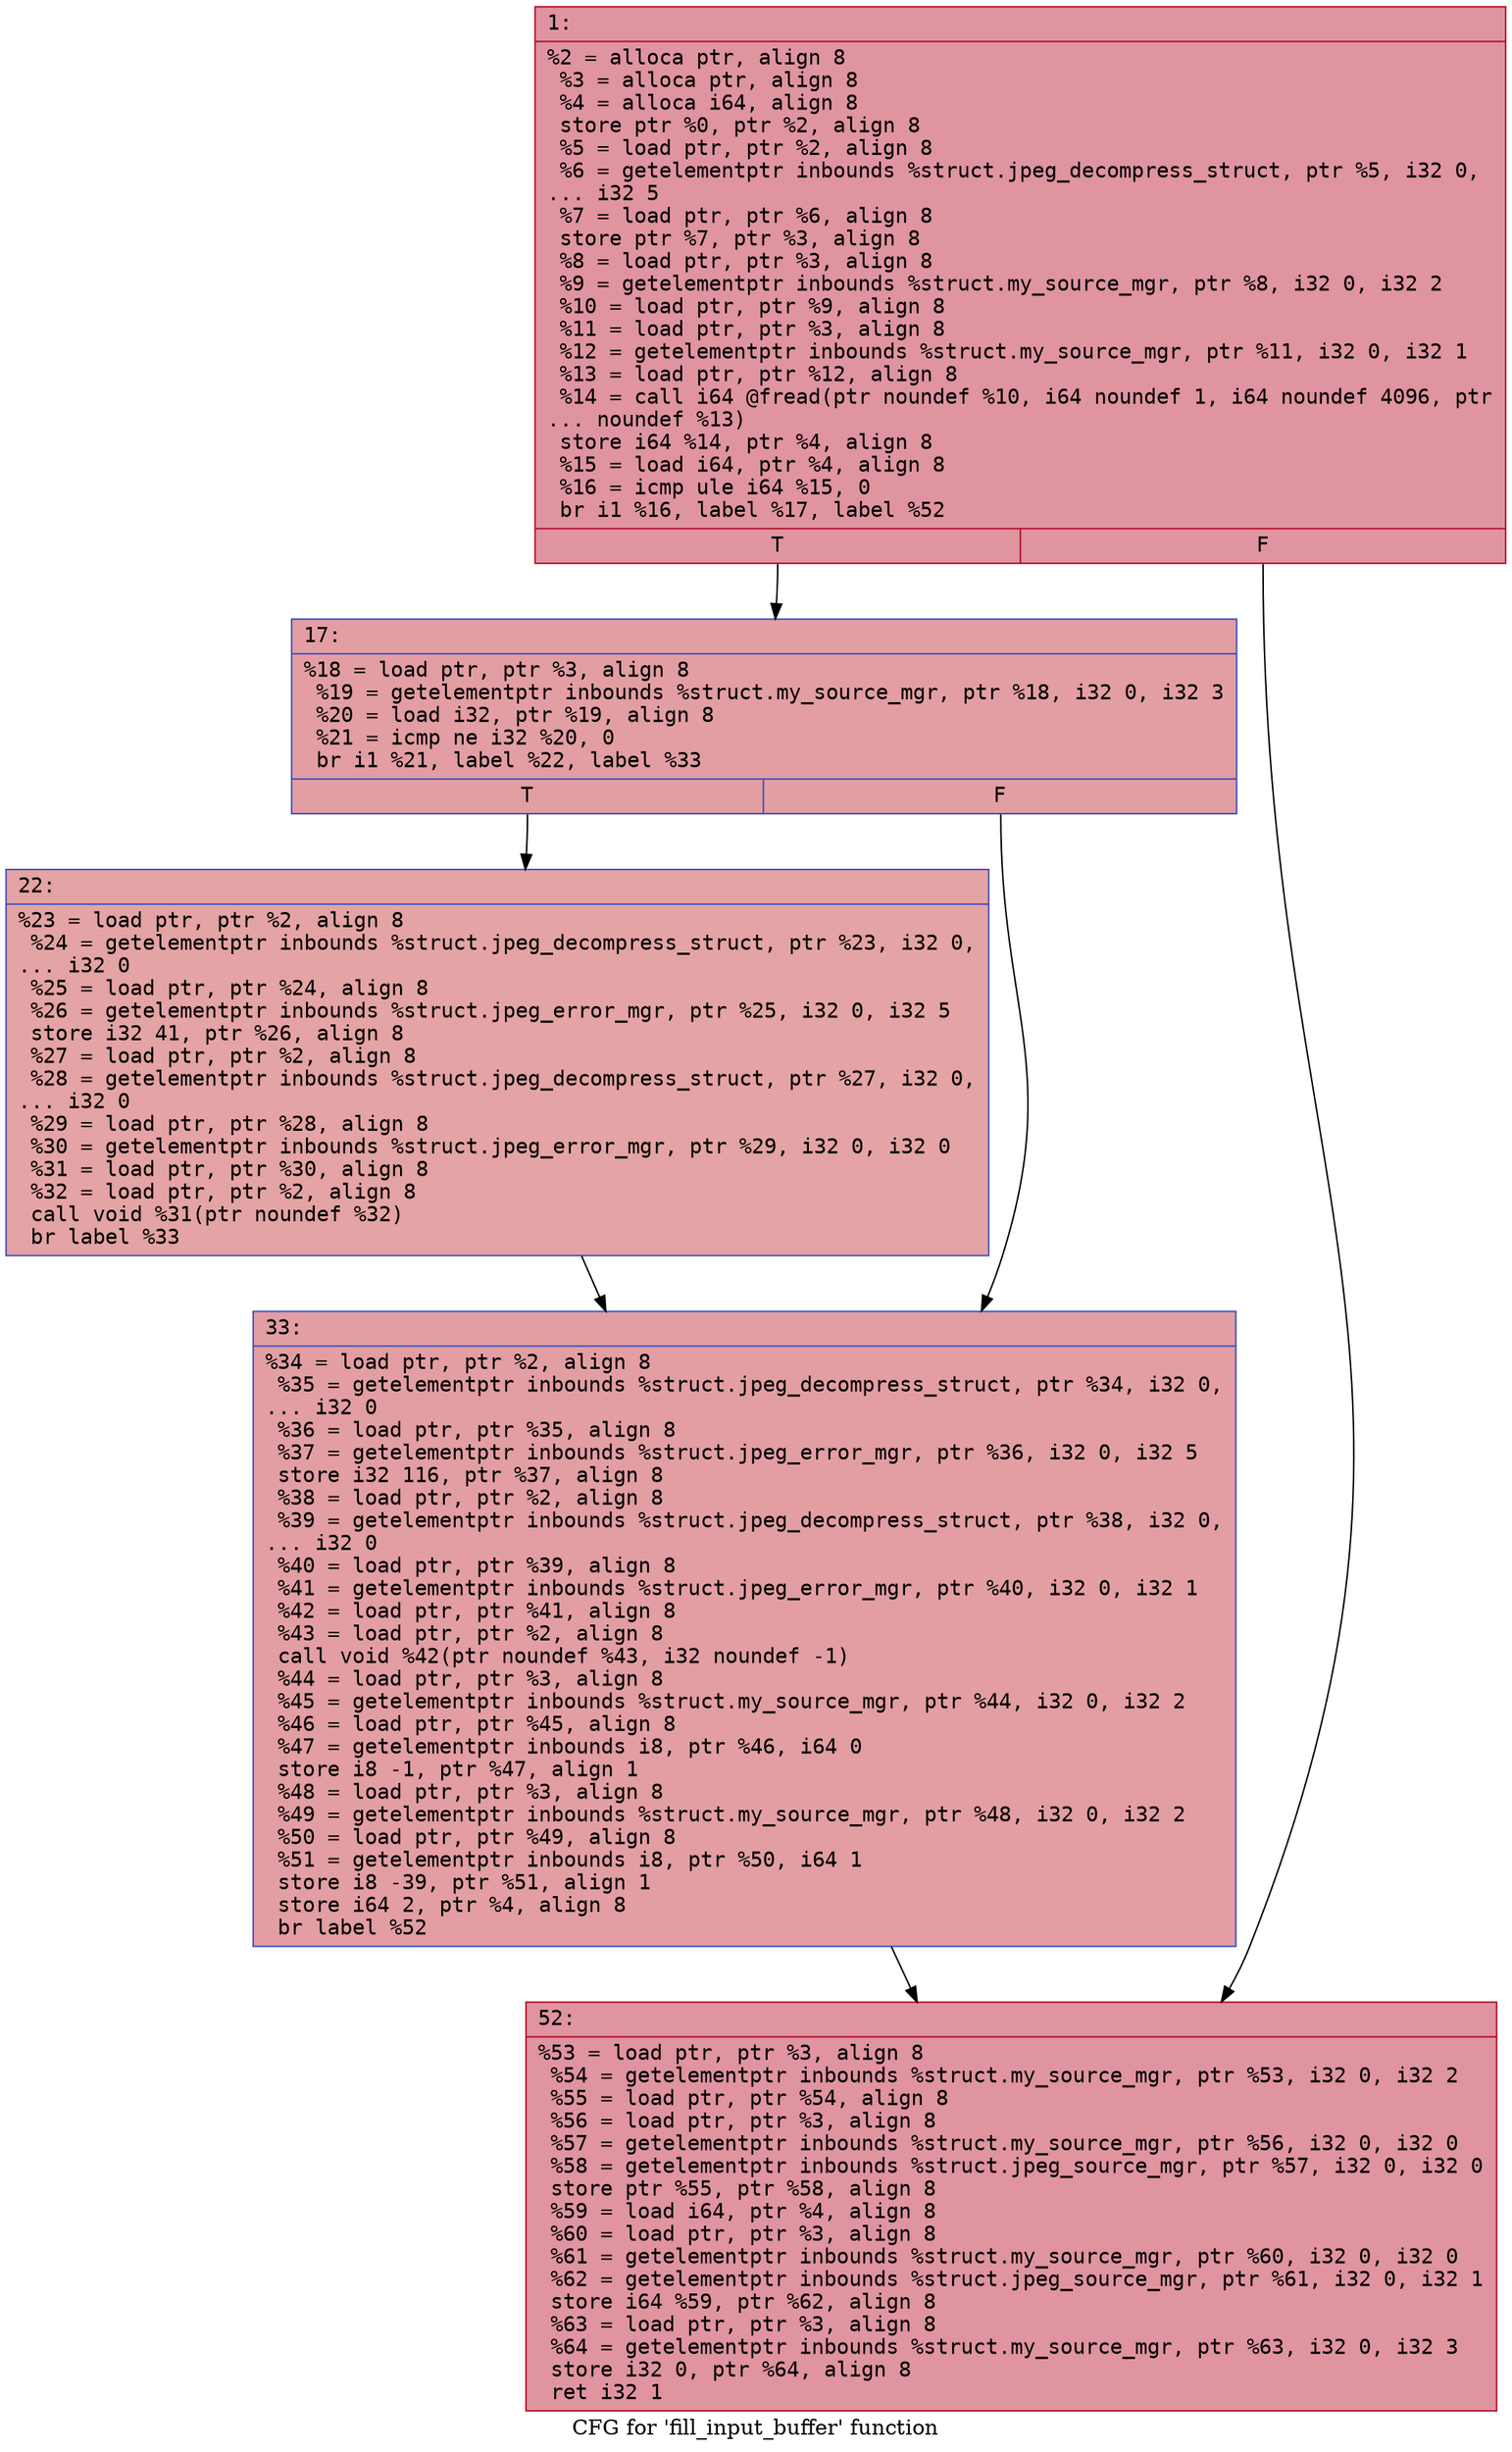 digraph "CFG for 'fill_input_buffer' function" {
	label="CFG for 'fill_input_buffer' function";

	Node0x600001fe6170 [shape=record,color="#b70d28ff", style=filled, fillcolor="#b70d2870" fontname="Courier",label="{1:\l|  %2 = alloca ptr, align 8\l  %3 = alloca ptr, align 8\l  %4 = alloca i64, align 8\l  store ptr %0, ptr %2, align 8\l  %5 = load ptr, ptr %2, align 8\l  %6 = getelementptr inbounds %struct.jpeg_decompress_struct, ptr %5, i32 0,\l... i32 5\l  %7 = load ptr, ptr %6, align 8\l  store ptr %7, ptr %3, align 8\l  %8 = load ptr, ptr %3, align 8\l  %9 = getelementptr inbounds %struct.my_source_mgr, ptr %8, i32 0, i32 2\l  %10 = load ptr, ptr %9, align 8\l  %11 = load ptr, ptr %3, align 8\l  %12 = getelementptr inbounds %struct.my_source_mgr, ptr %11, i32 0, i32 1\l  %13 = load ptr, ptr %12, align 8\l  %14 = call i64 @fread(ptr noundef %10, i64 noundef 1, i64 noundef 4096, ptr\l... noundef %13)\l  store i64 %14, ptr %4, align 8\l  %15 = load i64, ptr %4, align 8\l  %16 = icmp ule i64 %15, 0\l  br i1 %16, label %17, label %52\l|{<s0>T|<s1>F}}"];
	Node0x600001fe6170:s0 -> Node0x600001fe61c0[tooltip="1 -> 17\nProbability 50.00%" ];
	Node0x600001fe6170:s1 -> Node0x600001fe62b0[tooltip="1 -> 52\nProbability 50.00%" ];
	Node0x600001fe61c0 [shape=record,color="#3d50c3ff", style=filled, fillcolor="#be242e70" fontname="Courier",label="{17:\l|  %18 = load ptr, ptr %3, align 8\l  %19 = getelementptr inbounds %struct.my_source_mgr, ptr %18, i32 0, i32 3\l  %20 = load i32, ptr %19, align 8\l  %21 = icmp ne i32 %20, 0\l  br i1 %21, label %22, label %33\l|{<s0>T|<s1>F}}"];
	Node0x600001fe61c0:s0 -> Node0x600001fe6210[tooltip="17 -> 22\nProbability 62.50%" ];
	Node0x600001fe61c0:s1 -> Node0x600001fe6260[tooltip="17 -> 33\nProbability 37.50%" ];
	Node0x600001fe6210 [shape=record,color="#3d50c3ff", style=filled, fillcolor="#c32e3170" fontname="Courier",label="{22:\l|  %23 = load ptr, ptr %2, align 8\l  %24 = getelementptr inbounds %struct.jpeg_decompress_struct, ptr %23, i32 0,\l... i32 0\l  %25 = load ptr, ptr %24, align 8\l  %26 = getelementptr inbounds %struct.jpeg_error_mgr, ptr %25, i32 0, i32 5\l  store i32 41, ptr %26, align 8\l  %27 = load ptr, ptr %2, align 8\l  %28 = getelementptr inbounds %struct.jpeg_decompress_struct, ptr %27, i32 0,\l... i32 0\l  %29 = load ptr, ptr %28, align 8\l  %30 = getelementptr inbounds %struct.jpeg_error_mgr, ptr %29, i32 0, i32 0\l  %31 = load ptr, ptr %30, align 8\l  %32 = load ptr, ptr %2, align 8\l  call void %31(ptr noundef %32)\l  br label %33\l}"];
	Node0x600001fe6210 -> Node0x600001fe6260[tooltip="22 -> 33\nProbability 100.00%" ];
	Node0x600001fe6260 [shape=record,color="#3d50c3ff", style=filled, fillcolor="#be242e70" fontname="Courier",label="{33:\l|  %34 = load ptr, ptr %2, align 8\l  %35 = getelementptr inbounds %struct.jpeg_decompress_struct, ptr %34, i32 0,\l... i32 0\l  %36 = load ptr, ptr %35, align 8\l  %37 = getelementptr inbounds %struct.jpeg_error_mgr, ptr %36, i32 0, i32 5\l  store i32 116, ptr %37, align 8\l  %38 = load ptr, ptr %2, align 8\l  %39 = getelementptr inbounds %struct.jpeg_decompress_struct, ptr %38, i32 0,\l... i32 0\l  %40 = load ptr, ptr %39, align 8\l  %41 = getelementptr inbounds %struct.jpeg_error_mgr, ptr %40, i32 0, i32 1\l  %42 = load ptr, ptr %41, align 8\l  %43 = load ptr, ptr %2, align 8\l  call void %42(ptr noundef %43, i32 noundef -1)\l  %44 = load ptr, ptr %3, align 8\l  %45 = getelementptr inbounds %struct.my_source_mgr, ptr %44, i32 0, i32 2\l  %46 = load ptr, ptr %45, align 8\l  %47 = getelementptr inbounds i8, ptr %46, i64 0\l  store i8 -1, ptr %47, align 1\l  %48 = load ptr, ptr %3, align 8\l  %49 = getelementptr inbounds %struct.my_source_mgr, ptr %48, i32 0, i32 2\l  %50 = load ptr, ptr %49, align 8\l  %51 = getelementptr inbounds i8, ptr %50, i64 1\l  store i8 -39, ptr %51, align 1\l  store i64 2, ptr %4, align 8\l  br label %52\l}"];
	Node0x600001fe6260 -> Node0x600001fe62b0[tooltip="33 -> 52\nProbability 100.00%" ];
	Node0x600001fe62b0 [shape=record,color="#b70d28ff", style=filled, fillcolor="#b70d2870" fontname="Courier",label="{52:\l|  %53 = load ptr, ptr %3, align 8\l  %54 = getelementptr inbounds %struct.my_source_mgr, ptr %53, i32 0, i32 2\l  %55 = load ptr, ptr %54, align 8\l  %56 = load ptr, ptr %3, align 8\l  %57 = getelementptr inbounds %struct.my_source_mgr, ptr %56, i32 0, i32 0\l  %58 = getelementptr inbounds %struct.jpeg_source_mgr, ptr %57, i32 0, i32 0\l  store ptr %55, ptr %58, align 8\l  %59 = load i64, ptr %4, align 8\l  %60 = load ptr, ptr %3, align 8\l  %61 = getelementptr inbounds %struct.my_source_mgr, ptr %60, i32 0, i32 0\l  %62 = getelementptr inbounds %struct.jpeg_source_mgr, ptr %61, i32 0, i32 1\l  store i64 %59, ptr %62, align 8\l  %63 = load ptr, ptr %3, align 8\l  %64 = getelementptr inbounds %struct.my_source_mgr, ptr %63, i32 0, i32 3\l  store i32 0, ptr %64, align 8\l  ret i32 1\l}"];
}
